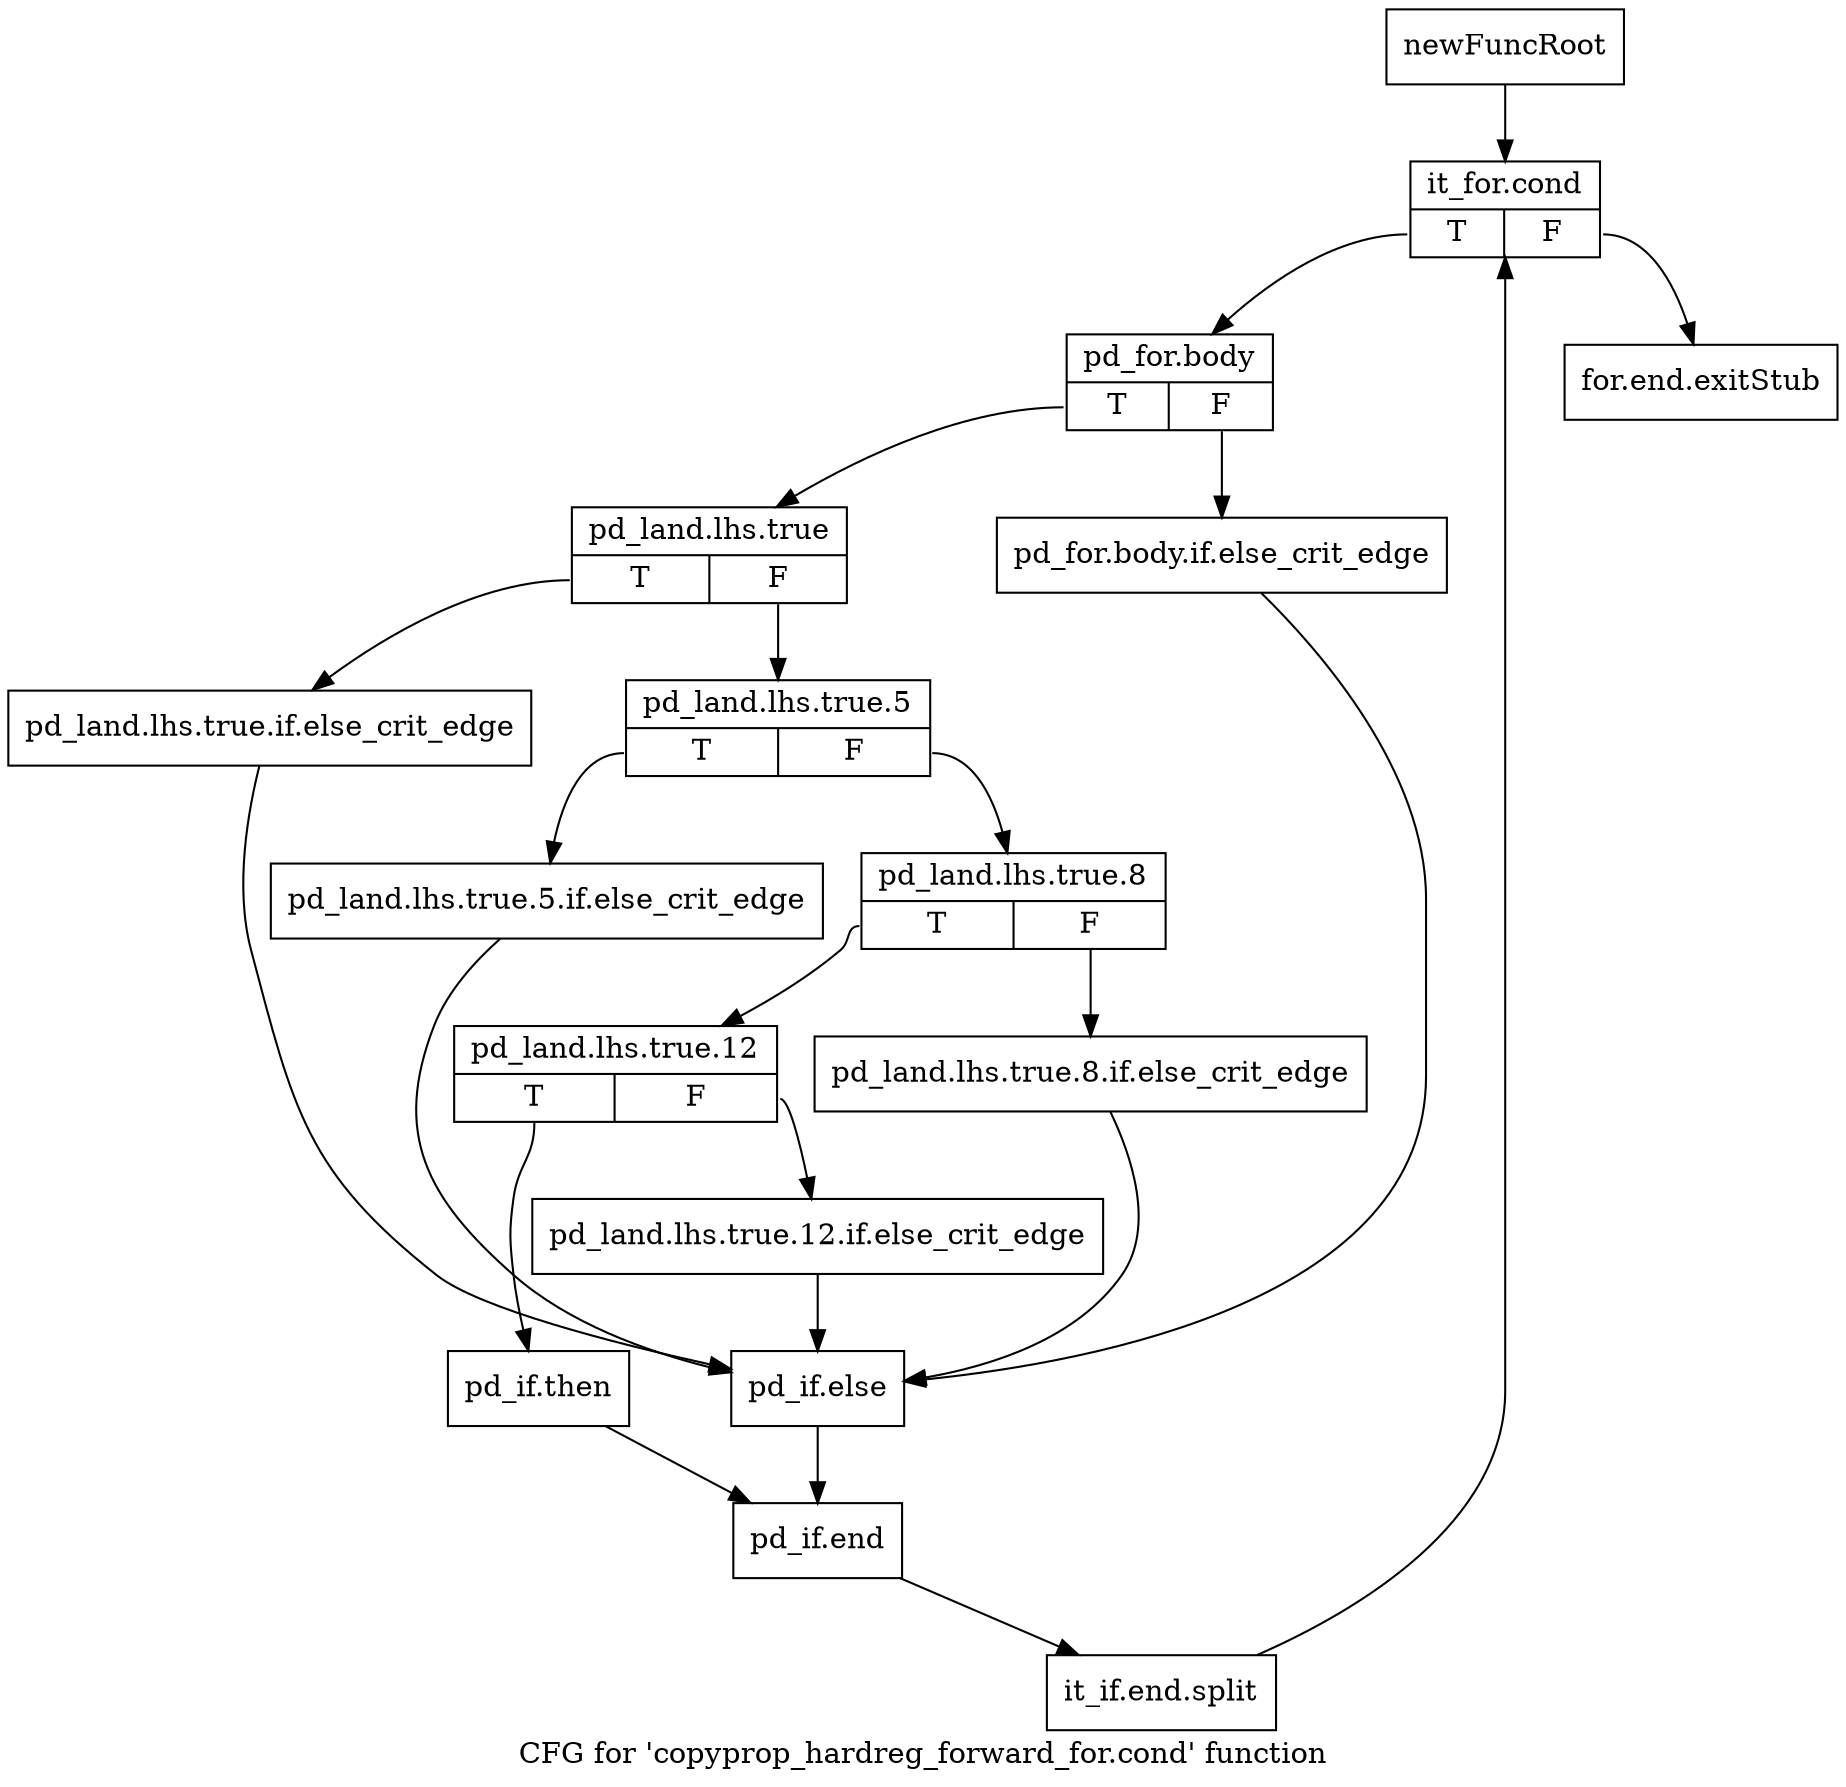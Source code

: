 digraph "CFG for 'copyprop_hardreg_forward_for.cond' function" {
	label="CFG for 'copyprop_hardreg_forward_for.cond' function";

	Node0xbae3e60 [shape=record,label="{newFuncRoot}"];
	Node0xbae3e60 -> Node0xbae3f00;
	Node0xbae3eb0 [shape=record,label="{for.end.exitStub}"];
	Node0xbae3f00 [shape=record,label="{it_for.cond|{<s0>T|<s1>F}}"];
	Node0xbae3f00:s0 -> Node0xbae3f50;
	Node0xbae3f00:s1 -> Node0xbae3eb0;
	Node0xbae3f50 [shape=record,label="{pd_for.body|{<s0>T|<s1>F}}"];
	Node0xbae3f50:s0 -> Node0xbae3ff0;
	Node0xbae3f50:s1 -> Node0xbae3fa0;
	Node0xbae3fa0 [shape=record,label="{pd_for.body.if.else_crit_edge}"];
	Node0xbae3fa0 -> Node0xbaf8440;
	Node0xbae3ff0 [shape=record,label="{pd_land.lhs.true|{<s0>T|<s1>F}}"];
	Node0xbae3ff0:s0 -> Node0xbaf83f0;
	Node0xbae3ff0:s1 -> Node0xbae4040;
	Node0xbae4040 [shape=record,label="{pd_land.lhs.true.5|{<s0>T|<s1>F}}"];
	Node0xbae4040:s0 -> Node0xbaf83a0;
	Node0xbae4040:s1 -> Node0xbae4090;
	Node0xbae4090 [shape=record,label="{pd_land.lhs.true.8|{<s0>T|<s1>F}}"];
	Node0xbae4090:s0 -> Node0xbaf82b0;
	Node0xbae4090:s1 -> Node0xbaf8260;
	Node0xbaf8260 [shape=record,label="{pd_land.lhs.true.8.if.else_crit_edge}"];
	Node0xbaf8260 -> Node0xbaf8440;
	Node0xbaf82b0 [shape=record,label="{pd_land.lhs.true.12|{<s0>T|<s1>F}}"];
	Node0xbaf82b0:s0 -> Node0xbaf8350;
	Node0xbaf82b0:s1 -> Node0xbaf8300;
	Node0xbaf8300 [shape=record,label="{pd_land.lhs.true.12.if.else_crit_edge}"];
	Node0xbaf8300 -> Node0xbaf8440;
	Node0xbaf8350 [shape=record,label="{pd_if.then}"];
	Node0xbaf8350 -> Node0xbaf8490;
	Node0xbaf83a0 [shape=record,label="{pd_land.lhs.true.5.if.else_crit_edge}"];
	Node0xbaf83a0 -> Node0xbaf8440;
	Node0xbaf83f0 [shape=record,label="{pd_land.lhs.true.if.else_crit_edge}"];
	Node0xbaf83f0 -> Node0xbaf8440;
	Node0xbaf8440 [shape=record,label="{pd_if.else}"];
	Node0xbaf8440 -> Node0xbaf8490;
	Node0xbaf8490 [shape=record,label="{pd_if.end}"];
	Node0xbaf8490 -> Node0xf9e6d70;
	Node0xf9e6d70 [shape=record,label="{it_if.end.split}"];
	Node0xf9e6d70 -> Node0xbae3f00;
}
